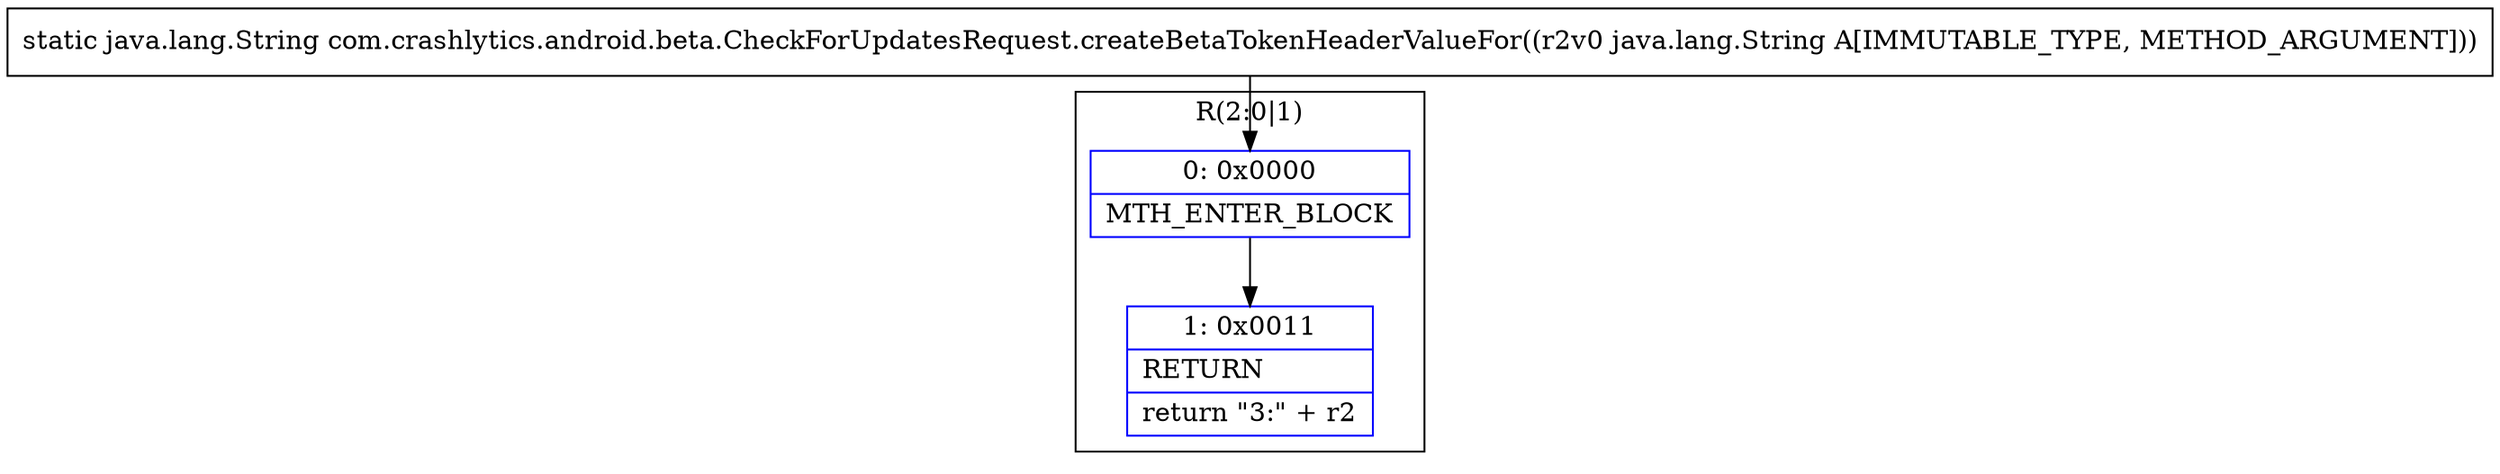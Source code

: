 digraph "CFG forcom.crashlytics.android.beta.CheckForUpdatesRequest.createBetaTokenHeaderValueFor(Ljava\/lang\/String;)Ljava\/lang\/String;" {
subgraph cluster_Region_1577750213 {
label = "R(2:0|1)";
node [shape=record,color=blue];
Node_0 [shape=record,label="{0\:\ 0x0000|MTH_ENTER_BLOCK\l}"];
Node_1 [shape=record,label="{1\:\ 0x0011|RETURN\l|return \"3:\" + r2\l}"];
}
MethodNode[shape=record,label="{static java.lang.String com.crashlytics.android.beta.CheckForUpdatesRequest.createBetaTokenHeaderValueFor((r2v0 java.lang.String A[IMMUTABLE_TYPE, METHOD_ARGUMENT])) }"];
MethodNode -> Node_0;
Node_0 -> Node_1;
}

